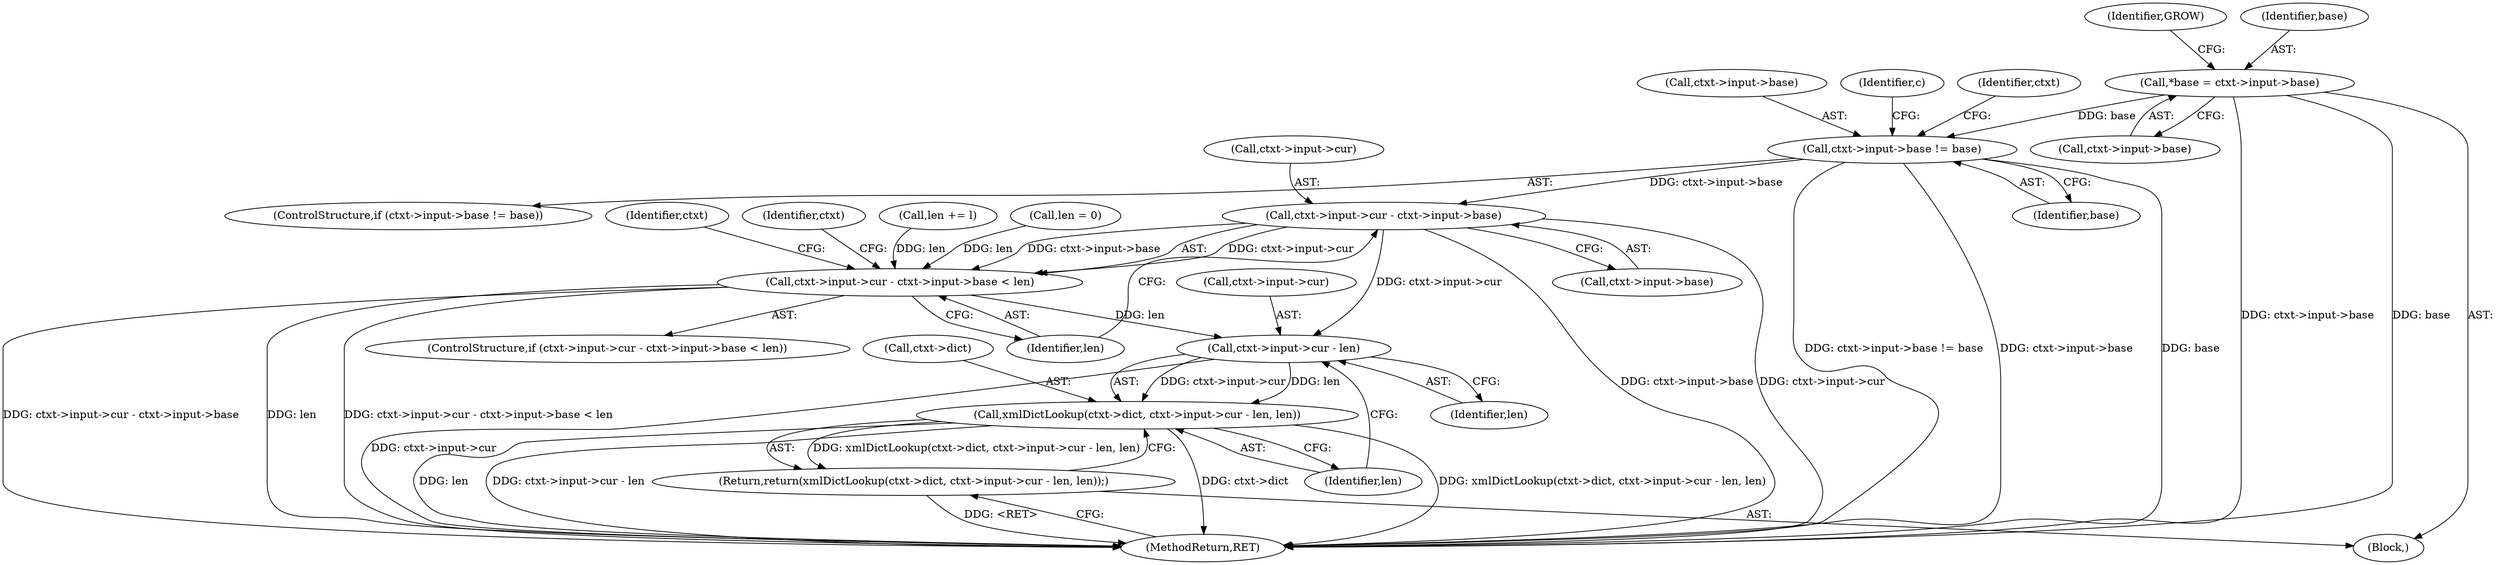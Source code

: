 digraph "0_Chrome_ce1446c00f0fd8f5a3b00727421be2124cb7370f_3@pointer" {
"1000119" [label="(Call,*base = ctxt->input->base)"];
"1000219" [label="(Call,ctxt->input->base != base)"];
"1000232" [label="(Call,ctxt->input->cur - ctxt->input->base)"];
"1000231" [label="(Call,ctxt->input->cur - ctxt->input->base < len)"];
"1000258" [label="(Call,ctxt->input->cur - len)"];
"1000254" [label="(Call,xmlDictLookup(ctxt->dict, ctxt->input->cur - len, len))"];
"1000253" [label="(Return,return(xmlDictLookup(ctxt->dict, ctxt->input->cur - len, len));)"];
"1000243" [label="(Identifier,len)"];
"1000219" [label="(Call,ctxt->input->base != base)"];
"1000231" [label="(Call,ctxt->input->cur - ctxt->input->base < len)"];
"1000254" [label="(Call,xmlDictLookup(ctxt->dict, ctxt->input->cur - len, len))"];
"1000232" [label="(Call,ctxt->input->cur - ctxt->input->base)"];
"1000230" [label="(ControlStructure,if (ctxt->input->cur - ctxt->input->base < len))"];
"1000229" [label="(Identifier,ctxt)"];
"1000126" [label="(Identifier,GROW)"];
"1000218" [label="(ControlStructure,if (ctxt->input->base != base))"];
"1000256" [label="(Identifier,ctxt)"];
"1000233" [label="(Call,ctxt->input->cur)"];
"1000266" [label="(MethodReturn,RET)"];
"1000119" [label="(Call,*base = ctxt->input->base)"];
"1000107" [label="(Block,)"];
"1000225" [label="(Identifier,base)"];
"1000209" [label="(Call,len += l)"];
"1000109" [label="(Call,len = 0)"];
"1000253" [label="(Return,return(xmlDictLookup(ctxt->dict, ctxt->input->cur - len, len));)"];
"1000264" [label="(Identifier,len)"];
"1000246" [label="(Identifier,ctxt)"];
"1000121" [label="(Call,ctxt->input->base)"];
"1000265" [label="(Identifier,len)"];
"1000220" [label="(Call,ctxt->input->base)"];
"1000161" [label="(Identifier,c)"];
"1000259" [label="(Call,ctxt->input->cur)"];
"1000238" [label="(Call,ctxt->input->base)"];
"1000255" [label="(Call,ctxt->dict)"];
"1000120" [label="(Identifier,base)"];
"1000258" [label="(Call,ctxt->input->cur - len)"];
"1000119" -> "1000107"  [label="AST: "];
"1000119" -> "1000121"  [label="CFG: "];
"1000120" -> "1000119"  [label="AST: "];
"1000121" -> "1000119"  [label="AST: "];
"1000126" -> "1000119"  [label="CFG: "];
"1000119" -> "1000266"  [label="DDG: ctxt->input->base"];
"1000119" -> "1000266"  [label="DDG: base"];
"1000119" -> "1000219"  [label="DDG: base"];
"1000219" -> "1000218"  [label="AST: "];
"1000219" -> "1000225"  [label="CFG: "];
"1000220" -> "1000219"  [label="AST: "];
"1000225" -> "1000219"  [label="AST: "];
"1000161" -> "1000219"  [label="CFG: "];
"1000229" -> "1000219"  [label="CFG: "];
"1000219" -> "1000266"  [label="DDG: ctxt->input->base != base"];
"1000219" -> "1000266"  [label="DDG: base"];
"1000219" -> "1000266"  [label="DDG: ctxt->input->base"];
"1000219" -> "1000232"  [label="DDG: ctxt->input->base"];
"1000232" -> "1000231"  [label="AST: "];
"1000232" -> "1000238"  [label="CFG: "];
"1000233" -> "1000232"  [label="AST: "];
"1000238" -> "1000232"  [label="AST: "];
"1000243" -> "1000232"  [label="CFG: "];
"1000232" -> "1000266"  [label="DDG: ctxt->input->cur"];
"1000232" -> "1000266"  [label="DDG: ctxt->input->base"];
"1000232" -> "1000231"  [label="DDG: ctxt->input->cur"];
"1000232" -> "1000231"  [label="DDG: ctxt->input->base"];
"1000232" -> "1000258"  [label="DDG: ctxt->input->cur"];
"1000231" -> "1000230"  [label="AST: "];
"1000231" -> "1000243"  [label="CFG: "];
"1000243" -> "1000231"  [label="AST: "];
"1000246" -> "1000231"  [label="CFG: "];
"1000256" -> "1000231"  [label="CFG: "];
"1000231" -> "1000266"  [label="DDG: ctxt->input->cur - ctxt->input->base < len"];
"1000231" -> "1000266"  [label="DDG: ctxt->input->cur - ctxt->input->base"];
"1000231" -> "1000266"  [label="DDG: len"];
"1000209" -> "1000231"  [label="DDG: len"];
"1000109" -> "1000231"  [label="DDG: len"];
"1000231" -> "1000258"  [label="DDG: len"];
"1000258" -> "1000254"  [label="AST: "];
"1000258" -> "1000264"  [label="CFG: "];
"1000259" -> "1000258"  [label="AST: "];
"1000264" -> "1000258"  [label="AST: "];
"1000265" -> "1000258"  [label="CFG: "];
"1000258" -> "1000266"  [label="DDG: ctxt->input->cur"];
"1000258" -> "1000254"  [label="DDG: ctxt->input->cur"];
"1000258" -> "1000254"  [label="DDG: len"];
"1000254" -> "1000253"  [label="AST: "];
"1000254" -> "1000265"  [label="CFG: "];
"1000255" -> "1000254"  [label="AST: "];
"1000265" -> "1000254"  [label="AST: "];
"1000253" -> "1000254"  [label="CFG: "];
"1000254" -> "1000266"  [label="DDG: ctxt->dict"];
"1000254" -> "1000266"  [label="DDG: xmlDictLookup(ctxt->dict, ctxt->input->cur - len, len)"];
"1000254" -> "1000266"  [label="DDG: len"];
"1000254" -> "1000266"  [label="DDG: ctxt->input->cur - len"];
"1000254" -> "1000253"  [label="DDG: xmlDictLookup(ctxt->dict, ctxt->input->cur - len, len)"];
"1000253" -> "1000107"  [label="AST: "];
"1000266" -> "1000253"  [label="CFG: "];
"1000253" -> "1000266"  [label="DDG: <RET>"];
}
